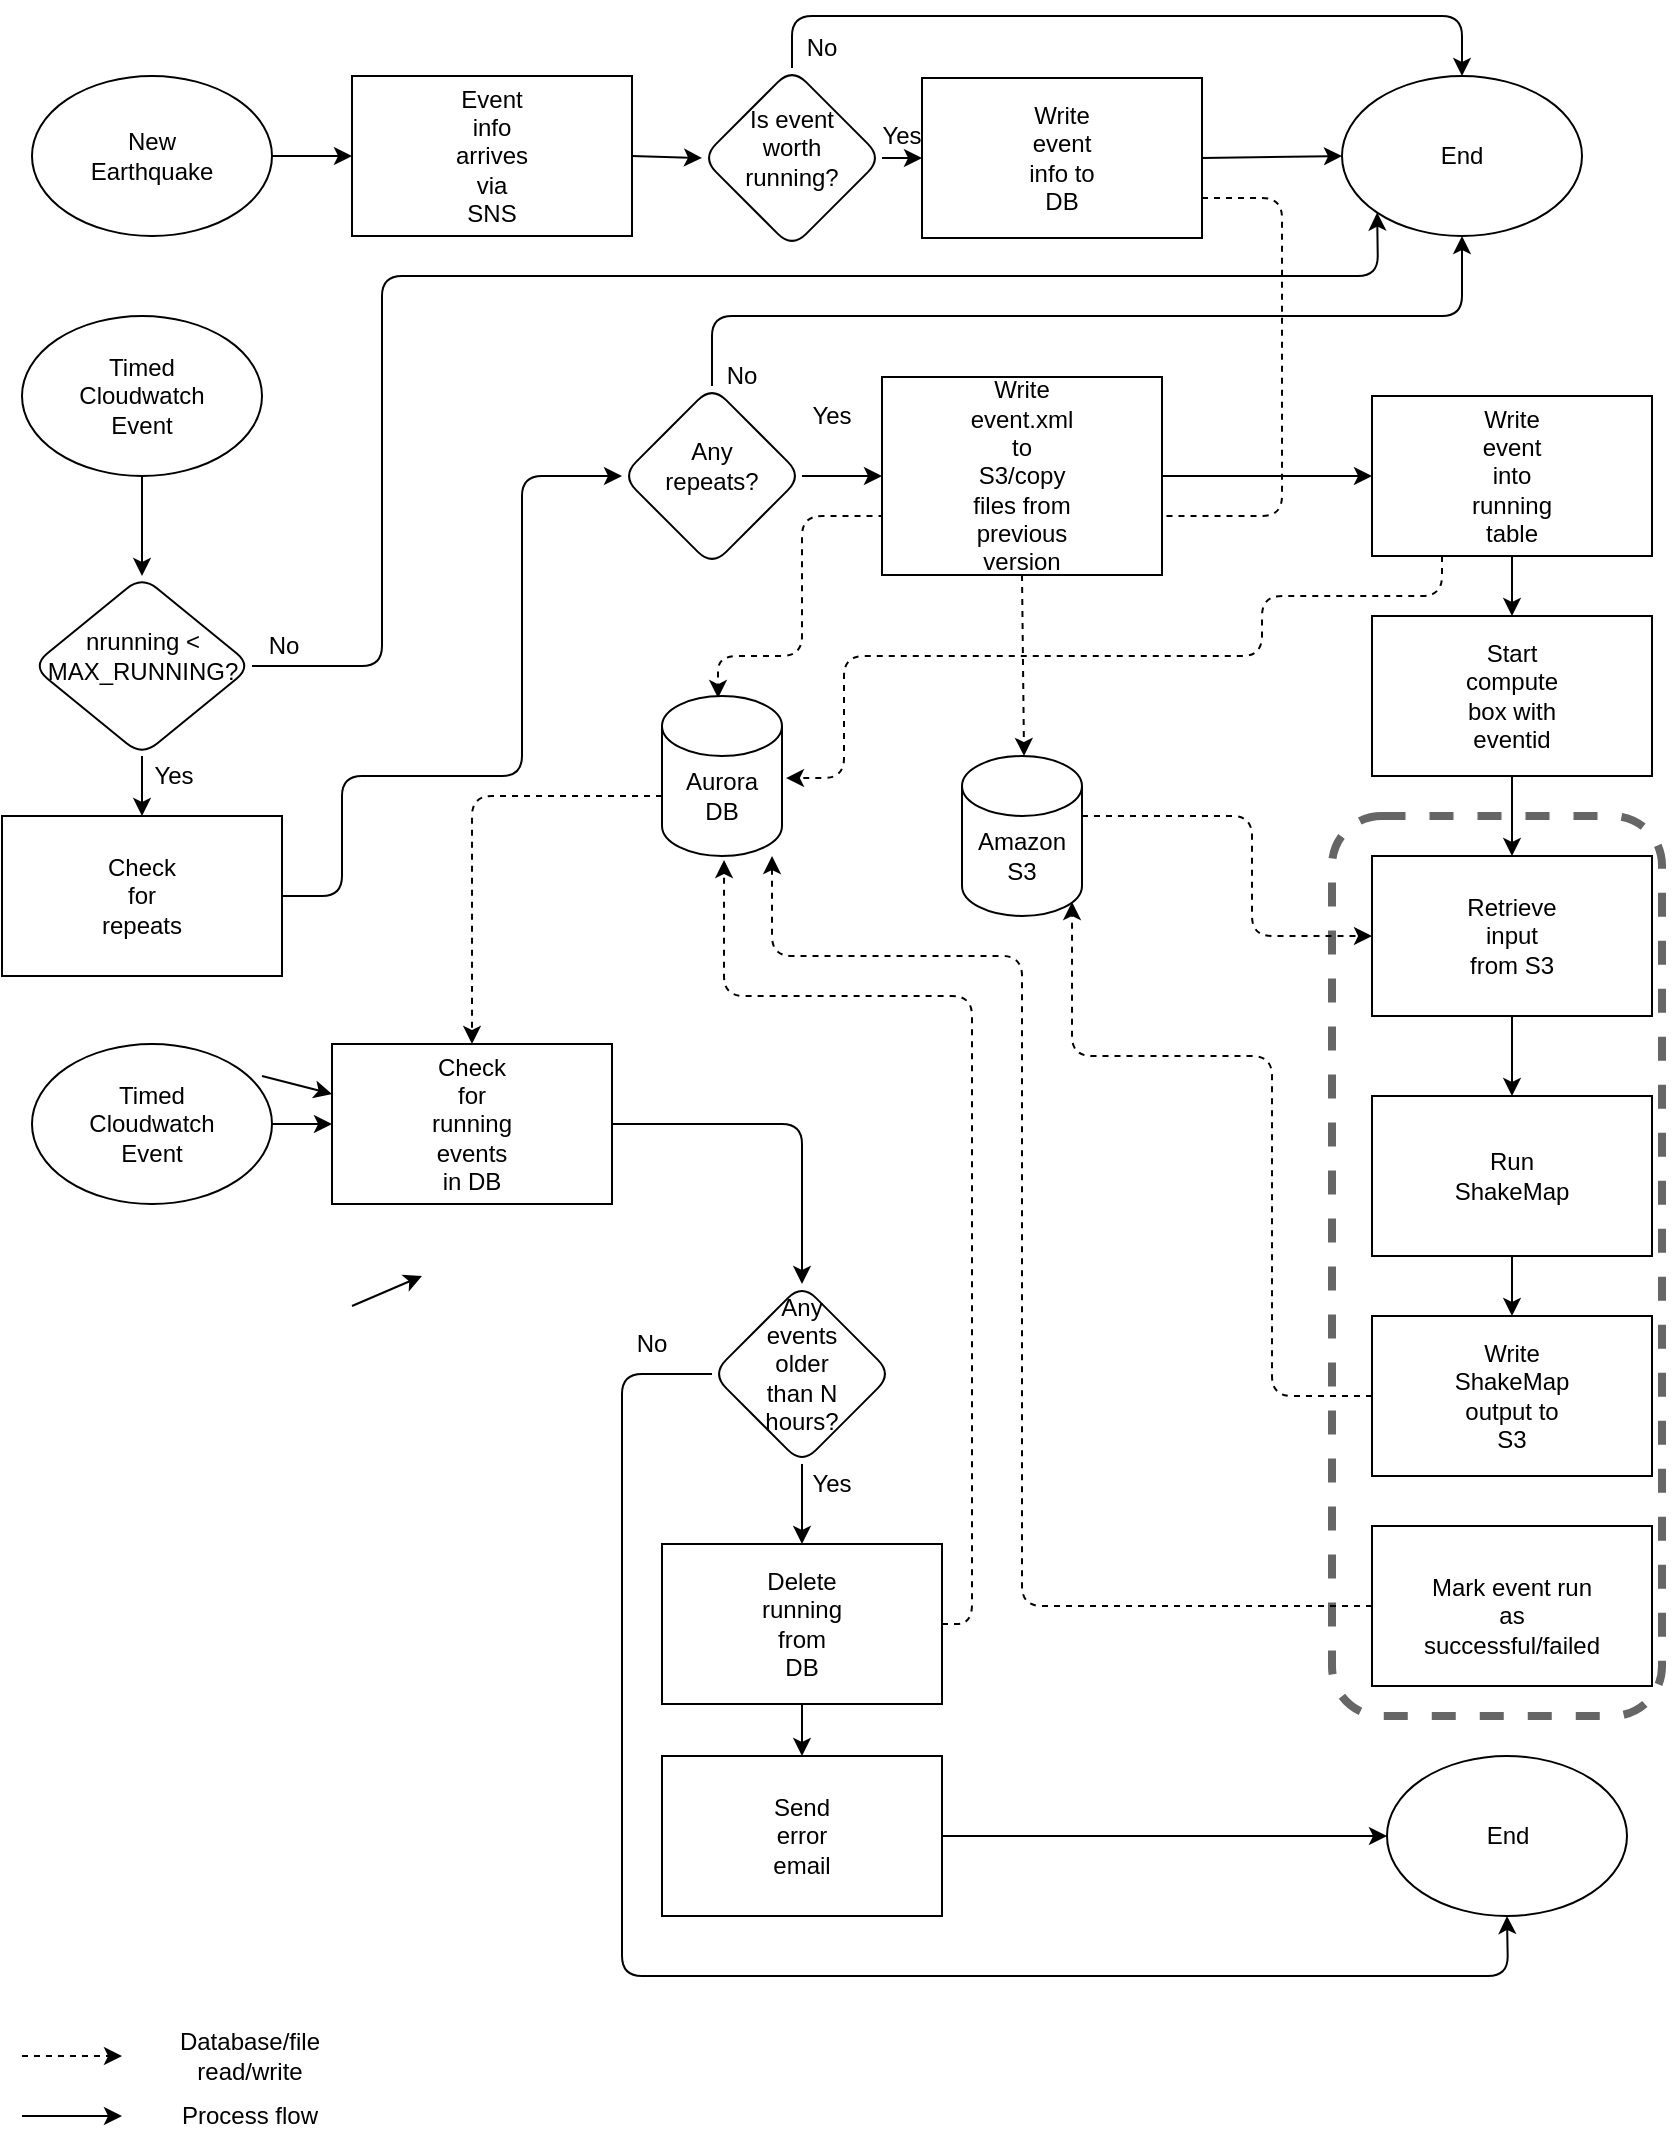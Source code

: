 <mxfile version="13.6.2" type="github">
  <diagram id="ZtYG9Sx7cP-IKcmzflR8" name="Page-1">
    <mxGraphModel dx="901" dy="693" grid="1" gridSize="10" guides="1" tooltips="1" connect="1" arrows="1" fold="1" page="1" pageScale="1" pageWidth="850" pageHeight="1100" math="0" shadow="0">
      <root>
        <mxCell id="0" />
        <mxCell id="1" parent="0" />
        <mxCell id="1NO3vYuAgstss5tLDtMF-31" value="" style="rounded=1;whiteSpace=wrap;html=1;strokeColor=#666666;fontColor=#333333;fillColor=none;dashed=1;strokeWidth=4;" parent="1" vertex="1">
          <mxGeometry x="675" y="410" width="165" height="450" as="geometry" />
        </mxCell>
        <mxCell id="GJgcs_XlC3L1bi6ihaC3-7" value="" style="endArrow=classic;html=1;exitX=1;exitY=0.5;exitDx=0;exitDy=0;entryX=0;entryY=0.5;entryDx=0;entryDy=0;" parent="1" target="GJgcs_XlC3L1bi6ihaC3-4" edge="1">
          <mxGeometry width="50" height="50" relative="1" as="geometry">
            <mxPoint x="145" y="80" as="sourcePoint" />
            <mxPoint x="205" y="80" as="targetPoint" />
          </mxGeometry>
        </mxCell>
        <mxCell id="GJgcs_XlC3L1bi6ihaC3-8" value="" style="group" parent="1" vertex="1" connectable="0">
          <mxGeometry x="185" y="40" width="140" height="80" as="geometry" />
        </mxCell>
        <mxCell id="GJgcs_XlC3L1bi6ihaC3-4" value="" style="rounded=0;whiteSpace=wrap;html=1;" parent="GJgcs_XlC3L1bi6ihaC3-8" vertex="1">
          <mxGeometry width="140" height="80" as="geometry" />
        </mxCell>
        <mxCell id="GJgcs_XlC3L1bi6ihaC3-5" value="Event info arrives via SNS" style="text;html=1;strokeColor=none;fillColor=none;align=center;verticalAlign=middle;whiteSpace=wrap;rounded=0;" parent="GJgcs_XlC3L1bi6ihaC3-8" vertex="1">
          <mxGeometry x="50" y="30" width="40" height="20" as="geometry" />
        </mxCell>
        <mxCell id="GJgcs_XlC3L1bi6ihaC3-9" value="" style="group" parent="1" vertex="1" connectable="0">
          <mxGeometry x="470" y="41" width="140" height="80" as="geometry" />
        </mxCell>
        <mxCell id="GJgcs_XlC3L1bi6ihaC3-10" value="" style="rounded=0;whiteSpace=wrap;html=1;" parent="GJgcs_XlC3L1bi6ihaC3-9" vertex="1">
          <mxGeometry width="140" height="80" as="geometry" />
        </mxCell>
        <mxCell id="GJgcs_XlC3L1bi6ihaC3-11" value="Write event info to DB" style="text;html=1;strokeColor=none;fillColor=none;align=center;verticalAlign=middle;whiteSpace=wrap;rounded=0;" parent="GJgcs_XlC3L1bi6ihaC3-9" vertex="1">
          <mxGeometry x="50" y="30" width="40" height="20" as="geometry" />
        </mxCell>
        <mxCell id="GJgcs_XlC3L1bi6ihaC3-13" value="" style="endArrow=classic;html=1;exitX=1;exitY=0.75;exitDx=0;exitDy=0;dashed=1;entryX=0.467;entryY=0.013;entryDx=0;entryDy=0;entryPerimeter=0;" parent="1" source="GJgcs_XlC3L1bi6ihaC3-10" target="GJgcs_XlC3L1bi6ihaC3-14" edge="1">
          <mxGeometry width="50" height="50" relative="1" as="geometry">
            <mxPoint x="405" y="540" as="sourcePoint" />
            <mxPoint x="435" y="330" as="targetPoint" />
            <Array as="points">
              <mxPoint x="650" y="101" />
              <mxPoint x="650" y="260" />
              <mxPoint x="540" y="260" />
              <mxPoint x="463" y="260" />
              <mxPoint x="410" y="260" />
              <mxPoint x="410" y="330" />
              <mxPoint x="368" y="330" />
            </Array>
          </mxGeometry>
        </mxCell>
        <mxCell id="GJgcs_XlC3L1bi6ihaC3-16" value="" style="group" parent="1" vertex="1" connectable="0">
          <mxGeometry x="340" y="350" width="60" height="80" as="geometry" />
        </mxCell>
        <mxCell id="GJgcs_XlC3L1bi6ihaC3-14" value="" style="shape=cylinder2;whiteSpace=wrap;html=1;boundedLbl=1;backgroundOutline=1;size=15;" parent="GJgcs_XlC3L1bi6ihaC3-16" vertex="1">
          <mxGeometry width="60" height="80" as="geometry" />
        </mxCell>
        <mxCell id="GJgcs_XlC3L1bi6ihaC3-15" value="Aurora DB" style="text;html=1;strokeColor=none;fillColor=none;align=center;verticalAlign=middle;whiteSpace=wrap;rounded=0;" parent="GJgcs_XlC3L1bi6ihaC3-16" vertex="1">
          <mxGeometry x="10" y="40" width="40" height="20" as="geometry" />
        </mxCell>
        <mxCell id="Xdjex0H8esJp2T3BDwvE-1" value="" style="endArrow=classic;html=1;exitX=1;exitY=0.5;exitDx=0;exitDy=0;entryX=0;entryY=0.5;entryDx=0;entryDy=0;" parent="1" source="GJgcs_XlC3L1bi6ihaC3-10" target="1NO3vYuAgstss5tLDtMF-5" edge="1">
          <mxGeometry width="50" height="50" relative="1" as="geometry">
            <mxPoint x="535" y="79.5" as="sourcePoint" />
            <mxPoint x="540" y="110" as="targetPoint" />
          </mxGeometry>
        </mxCell>
        <mxCell id="Xdjex0H8esJp2T3BDwvE-2" value="" style="group" parent="1" vertex="1" connectable="0">
          <mxGeometry x="450" y="190.5" width="140" height="99" as="geometry" />
        </mxCell>
        <mxCell id="Xdjex0H8esJp2T3BDwvE-3" value="" style="rounded=0;whiteSpace=wrap;html=1;" parent="Xdjex0H8esJp2T3BDwvE-2" vertex="1">
          <mxGeometry width="140" height="99" as="geometry" />
        </mxCell>
        <mxCell id="Xdjex0H8esJp2T3BDwvE-4" value="Write event.xml to S3/copy files from previous version" style="text;html=1;strokeColor=none;fillColor=none;align=center;verticalAlign=middle;whiteSpace=wrap;rounded=0;" parent="Xdjex0H8esJp2T3BDwvE-2" vertex="1">
          <mxGeometry x="50" y="37.125" width="40" height="24.75" as="geometry" />
        </mxCell>
        <mxCell id="Xdjex0H8esJp2T3BDwvE-5" value="" style="group" parent="1" vertex="1" connectable="0">
          <mxGeometry x="490" y="380" width="60" height="80" as="geometry" />
        </mxCell>
        <mxCell id="Xdjex0H8esJp2T3BDwvE-6" value="" style="shape=cylinder2;whiteSpace=wrap;html=1;boundedLbl=1;backgroundOutline=1;size=15;" parent="Xdjex0H8esJp2T3BDwvE-5" vertex="1">
          <mxGeometry width="60" height="80" as="geometry" />
        </mxCell>
        <mxCell id="Xdjex0H8esJp2T3BDwvE-7" value="Amazon S3" style="text;html=1;strokeColor=none;fillColor=none;align=center;verticalAlign=middle;whiteSpace=wrap;rounded=0;" parent="Xdjex0H8esJp2T3BDwvE-5" vertex="1">
          <mxGeometry x="10" y="40" width="40" height="20" as="geometry" />
        </mxCell>
        <mxCell id="Xdjex0H8esJp2T3BDwvE-9" value="" style="endArrow=classic;html=1;exitX=1;exitY=0.5;exitDx=0;exitDy=0;entryX=0;entryY=0.5;entryDx=0;entryDy=0;" parent="1" source="Xdjex0H8esJp2T3BDwvE-3" target="1NO3vYuAgstss5tLDtMF-13" edge="1">
          <mxGeometry width="50" height="50" relative="1" as="geometry">
            <mxPoint x="405" y="600" as="sourcePoint" />
            <mxPoint x="765" y="340" as="targetPoint" />
            <Array as="points" />
          </mxGeometry>
        </mxCell>
        <mxCell id="Xdjex0H8esJp2T3BDwvE-10" value="" style="group" parent="1" vertex="1" connectable="0">
          <mxGeometry x="695" y="310" width="140" height="80" as="geometry" />
        </mxCell>
        <mxCell id="Xdjex0H8esJp2T3BDwvE-11" value="" style="rounded=0;whiteSpace=wrap;html=1;" parent="Xdjex0H8esJp2T3BDwvE-10" vertex="1">
          <mxGeometry width="140" height="80" as="geometry" />
        </mxCell>
        <mxCell id="Xdjex0H8esJp2T3BDwvE-12" value="Start compute box with eventid&lt;br&gt;" style="text;html=1;strokeColor=none;fillColor=none;align=center;verticalAlign=middle;whiteSpace=wrap;rounded=0;" parent="Xdjex0H8esJp2T3BDwvE-10" vertex="1">
          <mxGeometry x="50" y="30" width="40" height="20" as="geometry" />
        </mxCell>
        <mxCell id="Xdjex0H8esJp2T3BDwvE-15" value="" style="group;rounded=1;glass=1;" parent="1" vertex="1" connectable="0">
          <mxGeometry x="695" y="550" width="140" height="80" as="geometry" />
        </mxCell>
        <mxCell id="Xdjex0H8esJp2T3BDwvE-16" value="" style="rounded=0;whiteSpace=wrap;html=1;" parent="Xdjex0H8esJp2T3BDwvE-15" vertex="1">
          <mxGeometry width="140" height="80" as="geometry" />
        </mxCell>
        <mxCell id="Xdjex0H8esJp2T3BDwvE-17" value="Run ShakeMap" style="text;html=1;strokeColor=none;fillColor=none;align=center;verticalAlign=middle;whiteSpace=wrap;rounded=0;" parent="Xdjex0H8esJp2T3BDwvE-15" vertex="1">
          <mxGeometry x="50" y="30" width="40" height="20" as="geometry" />
        </mxCell>
        <mxCell id="Xdjex0H8esJp2T3BDwvE-18" value="" style="endArrow=classic;html=1;exitX=1;exitY=0.375;exitDx=0;exitDy=0;exitPerimeter=0;entryX=0;entryY=0.5;entryDx=0;entryDy=0;dashed=1;" parent="1" source="Xdjex0H8esJp2T3BDwvE-6" target="Xdjex0H8esJp2T3BDwvE-21" edge="1">
          <mxGeometry width="50" height="50" relative="1" as="geometry">
            <mxPoint x="635" y="485" as="sourcePoint" />
            <mxPoint x="685" y="435" as="targetPoint" />
            <Array as="points">
              <mxPoint x="635" y="410" />
              <mxPoint x="635" y="470" />
            </Array>
          </mxGeometry>
        </mxCell>
        <mxCell id="Xdjex0H8esJp2T3BDwvE-19" value="" style="endArrow=classic;html=1;entryX=0.5;entryY=0;entryDx=0;entryDy=0;exitX=0.5;exitY=1;exitDx=0;exitDy=0;" parent="1" source="Xdjex0H8esJp2T3BDwvE-11" target="Xdjex0H8esJp2T3BDwvE-21" edge="1">
          <mxGeometry width="50" height="50" relative="1" as="geometry">
            <mxPoint x="745" y="440" as="sourcePoint" />
            <mxPoint x="795" y="390" as="targetPoint" />
          </mxGeometry>
        </mxCell>
        <mxCell id="Xdjex0H8esJp2T3BDwvE-20" value="" style="group;rounded=1;glass=1;" parent="1" vertex="1" connectable="0">
          <mxGeometry x="695" y="430" width="150" height="350" as="geometry" />
        </mxCell>
        <mxCell id="Xdjex0H8esJp2T3BDwvE-21" value="" style="rounded=0;whiteSpace=wrap;html=1;" parent="Xdjex0H8esJp2T3BDwvE-20" vertex="1">
          <mxGeometry width="140" height="80" as="geometry" />
        </mxCell>
        <mxCell id="Xdjex0H8esJp2T3BDwvE-22" value="Retrieve input from S3" style="text;html=1;strokeColor=none;fillColor=none;align=center;verticalAlign=middle;whiteSpace=wrap;rounded=0;" parent="Xdjex0H8esJp2T3BDwvE-20" vertex="1">
          <mxGeometry x="50" y="30" width="40" height="20" as="geometry" />
        </mxCell>
        <mxCell id="Xdjex0H8esJp2T3BDwvE-23" value="" style="endArrow=classic;html=1;entryX=0.5;entryY=0;entryDx=0;entryDy=0;exitX=0.5;exitY=1;exitDx=0;exitDy=0;" parent="1" source="Xdjex0H8esJp2T3BDwvE-21" target="Xdjex0H8esJp2T3BDwvE-16" edge="1">
          <mxGeometry width="50" height="50" relative="1" as="geometry">
            <mxPoint x="764.94" y="530" as="sourcePoint" />
            <mxPoint x="755" y="570" as="targetPoint" />
          </mxGeometry>
        </mxCell>
        <mxCell id="Xdjex0H8esJp2T3BDwvE-24" value="" style="group;rounded=1;glass=1;" parent="1" vertex="1" connectable="0">
          <mxGeometry x="695" y="660" width="140" height="80" as="geometry" />
        </mxCell>
        <mxCell id="Xdjex0H8esJp2T3BDwvE-25" value="" style="rounded=0;whiteSpace=wrap;html=1;" parent="Xdjex0H8esJp2T3BDwvE-24" vertex="1">
          <mxGeometry width="140" height="80" as="geometry" />
        </mxCell>
        <mxCell id="Xdjex0H8esJp2T3BDwvE-26" value="Write ShakeMap output to S3" style="text;html=1;strokeColor=none;fillColor=none;align=center;verticalAlign=middle;whiteSpace=wrap;rounded=0;" parent="Xdjex0H8esJp2T3BDwvE-24" vertex="1">
          <mxGeometry x="50" y="30" width="40" height="20" as="geometry" />
        </mxCell>
        <mxCell id="Xdjex0H8esJp2T3BDwvE-27" value="" style="endArrow=classic;html=1;entryX=0.5;entryY=0;entryDx=0;entryDy=0;exitX=0.5;exitY=1;exitDx=0;exitDy=0;" parent="1" source="Xdjex0H8esJp2T3BDwvE-16" target="Xdjex0H8esJp2T3BDwvE-25" edge="1">
          <mxGeometry width="50" height="50" relative="1" as="geometry">
            <mxPoint x="405" y="560" as="sourcePoint" />
            <mxPoint x="455" y="510" as="targetPoint" />
          </mxGeometry>
        </mxCell>
        <mxCell id="Xdjex0H8esJp2T3BDwvE-28" value="" style="endArrow=classic;html=1;exitX=0;exitY=0.5;exitDx=0;exitDy=0;entryX=0.917;entryY=0.913;entryDx=0;entryDy=0;entryPerimeter=0;dashed=1;" parent="1" source="Xdjex0H8esJp2T3BDwvE-25" target="Xdjex0H8esJp2T3BDwvE-6" edge="1">
          <mxGeometry width="50" height="50" relative="1" as="geometry">
            <mxPoint x="495" y="629" as="sourcePoint" />
            <mxPoint x="535" y="400" as="targetPoint" />
            <Array as="points">
              <mxPoint x="645" y="700" />
              <mxPoint x="645" y="530" />
              <mxPoint x="545" y="530" />
            </Array>
          </mxGeometry>
        </mxCell>
        <mxCell id="Xdjex0H8esJp2T3BDwvE-37" value="" style="group" parent="1" vertex="1" connectable="0">
          <mxGeometry x="25" y="40" width="120" height="80" as="geometry" />
        </mxCell>
        <mxCell id="Xdjex0H8esJp2T3BDwvE-35" value="" style="ellipse;whiteSpace=wrap;html=1;rounded=1;glass=1;" parent="Xdjex0H8esJp2T3BDwvE-37" vertex="1">
          <mxGeometry width="120" height="80" as="geometry" />
        </mxCell>
        <mxCell id="Xdjex0H8esJp2T3BDwvE-36" value="New Earthquake" style="text;html=1;strokeColor=none;fillColor=none;align=center;verticalAlign=middle;whiteSpace=wrap;rounded=0;glass=1;" parent="Xdjex0H8esJp2T3BDwvE-37" vertex="1">
          <mxGeometry x="40" y="30" width="40" height="20" as="geometry" />
        </mxCell>
        <mxCell id="Xdjex0H8esJp2T3BDwvE-38" value="" style="group" parent="1" vertex="1" connectable="0">
          <mxGeometry x="702.5" y="880" width="120" height="80" as="geometry" />
        </mxCell>
        <mxCell id="Xdjex0H8esJp2T3BDwvE-39" value="" style="ellipse;whiteSpace=wrap;html=1;rounded=1;glass=1;" parent="Xdjex0H8esJp2T3BDwvE-38" vertex="1">
          <mxGeometry width="120" height="80" as="geometry" />
        </mxCell>
        <mxCell id="Xdjex0H8esJp2T3BDwvE-40" value="End" style="text;html=1;strokeColor=none;fillColor=none;align=center;verticalAlign=middle;whiteSpace=wrap;rounded=0;glass=1;" parent="Xdjex0H8esJp2T3BDwvE-38" vertex="1">
          <mxGeometry x="40" y="30" width="40" height="20" as="geometry" />
        </mxCell>
        <mxCell id="Xdjex0H8esJp2T3BDwvE-41" value="" style="group" parent="1" vertex="1" connectable="0">
          <mxGeometry x="25" y="524" width="120" height="80" as="geometry" />
        </mxCell>
        <mxCell id="Xdjex0H8esJp2T3BDwvE-42" value="" style="ellipse;whiteSpace=wrap;html=1;rounded=1;glass=1;" parent="Xdjex0H8esJp2T3BDwvE-41" vertex="1">
          <mxGeometry width="120" height="80" as="geometry" />
        </mxCell>
        <mxCell id="Xdjex0H8esJp2T3BDwvE-43" value="Timed Cloudwatch Event" style="text;html=1;strokeColor=none;fillColor=none;align=center;verticalAlign=middle;whiteSpace=wrap;rounded=0;glass=1;" parent="Xdjex0H8esJp2T3BDwvE-41" vertex="1">
          <mxGeometry x="40" y="30" width="40" height="20" as="geometry" />
        </mxCell>
        <mxCell id="Xdjex0H8esJp2T3BDwvE-44" value="" style="group" parent="1" vertex="1" connectable="0">
          <mxGeometry x="175" y="524" width="140" height="80" as="geometry" />
        </mxCell>
        <mxCell id="Xdjex0H8esJp2T3BDwvE-45" value="" style="rounded=0;whiteSpace=wrap;html=1;" parent="Xdjex0H8esJp2T3BDwvE-44" vertex="1">
          <mxGeometry width="140" height="80" as="geometry" />
        </mxCell>
        <mxCell id="Xdjex0H8esJp2T3BDwvE-46" value="Check for running events in DB" style="text;html=1;strokeColor=none;fillColor=none;align=center;verticalAlign=middle;whiteSpace=wrap;rounded=0;" parent="Xdjex0H8esJp2T3BDwvE-44" vertex="1">
          <mxGeometry x="50" y="30" width="40" height="20" as="geometry" />
        </mxCell>
        <mxCell id="Xdjex0H8esJp2T3BDwvE-47" value="" style="endArrow=classic;html=1;exitX=1;exitY=0.5;exitDx=0;exitDy=0;entryX=0;entryY=0.5;entryDx=0;entryDy=0;" parent="1" source="Xdjex0H8esJp2T3BDwvE-42" target="Xdjex0H8esJp2T3BDwvE-45" edge="1">
          <mxGeometry width="50" height="50" relative="1" as="geometry">
            <mxPoint x="155" y="563.5" as="sourcePoint" />
            <mxPoint x="165" y="564" as="targetPoint" />
          </mxGeometry>
        </mxCell>
        <mxCell id="Xdjex0H8esJp2T3BDwvE-48" value="" style="endArrow=classic;html=1;exitX=0;exitY=0.625;exitDx=0;exitDy=0;exitPerimeter=0;entryX=0.5;entryY=0;entryDx=0;entryDy=0;dashed=1;" parent="1" source="GJgcs_XlC3L1bi6ihaC3-14" target="Xdjex0H8esJp2T3BDwvE-45" edge="1">
          <mxGeometry width="50" height="50" relative="1" as="geometry">
            <mxPoint x="402" y="500" as="sourcePoint" />
            <mxPoint x="225" y="504" as="targetPoint" />
            <Array as="points">
              <mxPoint x="245" y="400" />
              <mxPoint x="245" y="500" />
            </Array>
          </mxGeometry>
        </mxCell>
        <mxCell id="Xdjex0H8esJp2T3BDwvE-52" value="" style="group" parent="1" vertex="1" connectable="0">
          <mxGeometry x="365" y="644" width="90" height="90" as="geometry" />
        </mxCell>
        <mxCell id="Xdjex0H8esJp2T3BDwvE-49" value="" style="rhombus;whiteSpace=wrap;html=1;rounded=1;glass=1;" parent="Xdjex0H8esJp2T3BDwvE-52" vertex="1">
          <mxGeometry width="90" height="90" as="geometry" />
        </mxCell>
        <mxCell id="Xdjex0H8esJp2T3BDwvE-50" value="Any events older than N hours?" style="text;html=1;strokeColor=none;fillColor=none;align=center;verticalAlign=middle;whiteSpace=wrap;rounded=0;glass=1;" parent="Xdjex0H8esJp2T3BDwvE-52" vertex="1">
          <mxGeometry x="25" y="30" width="40" height="20" as="geometry" />
        </mxCell>
        <mxCell id="Xdjex0H8esJp2T3BDwvE-53" value="" style="endArrow=classic;html=1;exitX=1;exitY=0.5;exitDx=0;exitDy=0;entryX=0.5;entryY=0;entryDx=0;entryDy=0;" parent="1" source="Xdjex0H8esJp2T3BDwvE-45" target="Xdjex0H8esJp2T3BDwvE-49" edge="1">
          <mxGeometry width="50" height="50" relative="1" as="geometry">
            <mxPoint x="513.5" y="594" as="sourcePoint" />
            <mxPoint x="356.5" y="618" as="targetPoint" />
            <Array as="points">
              <mxPoint x="410" y="564" />
            </Array>
          </mxGeometry>
        </mxCell>
        <mxCell id="Xdjex0H8esJp2T3BDwvE-54" value="" style="endArrow=classic;html=1;exitX=0;exitY=0.5;exitDx=0;exitDy=0;entryX=0.5;entryY=1;entryDx=0;entryDy=0;" parent="1" source="Xdjex0H8esJp2T3BDwvE-49" target="Xdjex0H8esJp2T3BDwvE-39" edge="1">
          <mxGeometry width="50" height="50" relative="1" as="geometry">
            <mxPoint x="295" y="540" as="sourcePoint" />
            <mxPoint x="300" y="890" as="targetPoint" />
            <Array as="points">
              <mxPoint x="320" y="689" />
              <mxPoint x="320" y="710" />
              <mxPoint x="320" y="990" />
              <mxPoint x="510" y="990" />
              <mxPoint x="763" y="990" />
            </Array>
          </mxGeometry>
        </mxCell>
        <mxCell id="Xdjex0H8esJp2T3BDwvE-55" value="No" style="text;html=1;strokeColor=none;fillColor=none;align=center;verticalAlign=middle;whiteSpace=wrap;rounded=0;glass=1;" parent="1" vertex="1">
          <mxGeometry x="315" y="664" width="40" height="20" as="geometry" />
        </mxCell>
        <mxCell id="Xdjex0H8esJp2T3BDwvE-74" value="" style="group" parent="1" vertex="1" connectable="0">
          <mxGeometry x="340" y="774" width="140" height="80" as="geometry" />
        </mxCell>
        <mxCell id="Xdjex0H8esJp2T3BDwvE-75" value="" style="rounded=0;whiteSpace=wrap;html=1;" parent="Xdjex0H8esJp2T3BDwvE-74" vertex="1">
          <mxGeometry width="140" height="80" as="geometry" />
        </mxCell>
        <mxCell id="Xdjex0H8esJp2T3BDwvE-76" value="Delete running from DB" style="text;html=1;strokeColor=none;fillColor=none;align=center;verticalAlign=middle;whiteSpace=wrap;rounded=0;" parent="Xdjex0H8esJp2T3BDwvE-74" vertex="1">
          <mxGeometry x="50" y="30" width="40" height="20" as="geometry" />
        </mxCell>
        <mxCell id="Xdjex0H8esJp2T3BDwvE-77" value="" style="endArrow=classic;html=1;entryX=0.5;entryY=0;entryDx=0;entryDy=0;" parent="1" source="Xdjex0H8esJp2T3BDwvE-49" target="Xdjex0H8esJp2T3BDwvE-75" edge="1">
          <mxGeometry width="50" height="50" relative="1" as="geometry">
            <mxPoint x="410" y="754" as="sourcePoint" />
            <mxPoint x="409.5" y="764" as="targetPoint" />
          </mxGeometry>
        </mxCell>
        <mxCell id="Xdjex0H8esJp2T3BDwvE-82" value="" style="endArrow=classic;html=1;entryX=0.5;entryY=0;entryDx=0;entryDy=0;exitX=0.5;exitY=1;exitDx=0;exitDy=0;" parent="1" source="Xdjex0H8esJp2T3BDwvE-75" target="Xdjex0H8esJp2T3BDwvE-87" edge="1">
          <mxGeometry width="50" height="50" relative="1" as="geometry">
            <mxPoint x="455" y="864" as="sourcePoint" />
            <mxPoint x="410" y="874" as="targetPoint" />
          </mxGeometry>
        </mxCell>
        <mxCell id="Xdjex0H8esJp2T3BDwvE-85" value="" style="endArrow=classic;html=1;entryX=0.517;entryY=1.025;entryDx=0;entryDy=0;entryPerimeter=0;exitX=1;exitY=0.5;exitDx=0;exitDy=0;dashed=1;" parent="1" source="Xdjex0H8esJp2T3BDwvE-75" target="GJgcs_XlC3L1bi6ihaC3-14" edge="1">
          <mxGeometry width="50" height="50" relative="1" as="geometry">
            <mxPoint x="583" y="710" as="sourcePoint" />
            <mxPoint x="582.5" y="830" as="targetPoint" />
            <Array as="points">
              <mxPoint x="495" y="814" />
              <mxPoint x="495" y="650" />
              <mxPoint x="495" y="560" />
              <mxPoint x="495" y="500" />
              <mxPoint x="371" y="500" />
            </Array>
          </mxGeometry>
        </mxCell>
        <mxCell id="Xdjex0H8esJp2T3BDwvE-86" value="" style="group" parent="1" vertex="1" connectable="0">
          <mxGeometry x="340" y="880" width="140" height="80" as="geometry" />
        </mxCell>
        <mxCell id="Xdjex0H8esJp2T3BDwvE-87" value="" style="rounded=0;whiteSpace=wrap;html=1;" parent="Xdjex0H8esJp2T3BDwvE-86" vertex="1">
          <mxGeometry width="140" height="80" as="geometry" />
        </mxCell>
        <mxCell id="Xdjex0H8esJp2T3BDwvE-88" value="Send error email" style="text;html=1;strokeColor=none;fillColor=none;align=center;verticalAlign=middle;whiteSpace=wrap;rounded=0;" parent="Xdjex0H8esJp2T3BDwvE-86" vertex="1">
          <mxGeometry x="50" y="30" width="40" height="20" as="geometry" />
        </mxCell>
        <mxCell id="Xdjex0H8esJp2T3BDwvE-95" value="" style="endArrow=classic;html=1;exitX=1;exitY=0.5;exitDx=0;exitDy=0;entryX=0;entryY=0.5;entryDx=0;entryDy=0;" parent="1" source="Xdjex0H8esJp2T3BDwvE-87" edge="1" target="Xdjex0H8esJp2T3BDwvE-39">
          <mxGeometry width="50" height="50" relative="1" as="geometry">
            <mxPoint x="605" y="870" as="sourcePoint" />
            <mxPoint x="736" y="874" as="targetPoint" />
            <Array as="points">
              <mxPoint x="540" y="920" />
            </Array>
          </mxGeometry>
        </mxCell>
        <mxCell id="Xdjex0H8esJp2T3BDwvE-102" value="" style="group" parent="1" vertex="1" connectable="0">
          <mxGeometry x="20" y="1020" width="169" height="50" as="geometry" />
        </mxCell>
        <mxCell id="Xdjex0H8esJp2T3BDwvE-96" value="" style="endArrow=classic;html=1;dashed=1;" parent="Xdjex0H8esJp2T3BDwvE-102" edge="1">
          <mxGeometry width="50" height="50" relative="1" as="geometry">
            <mxPoint y="10" as="sourcePoint" />
            <mxPoint x="50" y="10" as="targetPoint" />
          </mxGeometry>
        </mxCell>
        <mxCell id="Xdjex0H8esJp2T3BDwvE-97" value="Database/file read/write" style="text;html=1;strokeColor=none;fillColor=none;align=center;verticalAlign=middle;whiteSpace=wrap;rounded=0;" parent="Xdjex0H8esJp2T3BDwvE-102" vertex="1">
          <mxGeometry x="59" width="110" height="20" as="geometry" />
        </mxCell>
        <mxCell id="Xdjex0H8esJp2T3BDwvE-98" value="" style="endArrow=classic;html=1;" parent="Xdjex0H8esJp2T3BDwvE-102" edge="1">
          <mxGeometry width="50" height="50" relative="1" as="geometry">
            <mxPoint y="40" as="sourcePoint" />
            <mxPoint x="50" y="40" as="targetPoint" />
          </mxGeometry>
        </mxCell>
        <mxCell id="Xdjex0H8esJp2T3BDwvE-99" value="Process flow" style="text;html=1;strokeColor=none;fillColor=none;align=center;verticalAlign=middle;whiteSpace=wrap;rounded=0;" parent="Xdjex0H8esJp2T3BDwvE-102" vertex="1">
          <mxGeometry x="59" y="30" width="110" height="20" as="geometry" />
        </mxCell>
        <mxCell id="1NO3vYuAgstss5tLDtMF-1" value="" style="group" parent="1" vertex="1" connectable="0">
          <mxGeometry x="20" y="160" width="120" height="80" as="geometry" />
        </mxCell>
        <mxCell id="1NO3vYuAgstss5tLDtMF-2" value="" style="ellipse;whiteSpace=wrap;html=1;rounded=1;glass=1;" parent="1NO3vYuAgstss5tLDtMF-1" vertex="1">
          <mxGeometry width="120" height="80" as="geometry" />
        </mxCell>
        <mxCell id="1NO3vYuAgstss5tLDtMF-3" value="Timed Cloudwatch Event" style="text;html=1;strokeColor=none;fillColor=none;align=center;verticalAlign=middle;whiteSpace=wrap;rounded=0;glass=1;" parent="1NO3vYuAgstss5tLDtMF-1" vertex="1">
          <mxGeometry x="40" y="30" width="40" height="20" as="geometry" />
        </mxCell>
        <mxCell id="1NO3vYuAgstss5tLDtMF-4" value="" style="group" parent="1" vertex="1" connectable="0">
          <mxGeometry x="680" y="40" width="120" height="80" as="geometry" />
        </mxCell>
        <mxCell id="1NO3vYuAgstss5tLDtMF-5" value="" style="ellipse;whiteSpace=wrap;html=1;rounded=1;glass=1;" parent="1NO3vYuAgstss5tLDtMF-4" vertex="1">
          <mxGeometry width="120" height="80" as="geometry" />
        </mxCell>
        <mxCell id="1NO3vYuAgstss5tLDtMF-6" value="End" style="text;html=1;strokeColor=none;fillColor=none;align=center;verticalAlign=middle;whiteSpace=wrap;rounded=0;glass=1;" parent="1NO3vYuAgstss5tLDtMF-4" vertex="1">
          <mxGeometry x="40" y="30" width="40" height="20" as="geometry" />
        </mxCell>
        <mxCell id="1NO3vYuAgstss5tLDtMF-7" value="" style="endArrow=classic;html=1;exitX=0.5;exitY=1;exitDx=0;exitDy=0;entryX=0.5;entryY=0;entryDx=0;entryDy=0;" parent="1" source="1NO3vYuAgstss5tLDtMF-2" target="Sq9ZI_oL7j_nrMNCaqhP-13" edge="1">
          <mxGeometry width="50" height="50" relative="1" as="geometry">
            <mxPoint x="149" y="199.5" as="sourcePoint" />
            <mxPoint x="50" y="270" as="targetPoint" />
          </mxGeometry>
        </mxCell>
        <mxCell id="1NO3vYuAgstss5tLDtMF-8" value="" style="group" parent="1" vertex="1" connectable="0">
          <mxGeometry x="10" y="410" width="140" height="80" as="geometry" />
        </mxCell>
        <mxCell id="1NO3vYuAgstss5tLDtMF-9" value="" style="rounded=0;whiteSpace=wrap;html=1;" parent="1NO3vYuAgstss5tLDtMF-8" vertex="1">
          <mxGeometry width="140" height="80" as="geometry" />
        </mxCell>
        <mxCell id="1NO3vYuAgstss5tLDtMF-10" value="Check for repeats" style="text;html=1;strokeColor=none;fillColor=none;align=center;verticalAlign=middle;whiteSpace=wrap;rounded=0;" parent="1NO3vYuAgstss5tLDtMF-8" vertex="1">
          <mxGeometry x="50" y="30" width="40" height="20" as="geometry" />
        </mxCell>
        <mxCell id="1NO3vYuAgstss5tLDtMF-12" value="" style="group" parent="1" vertex="1" connectable="0">
          <mxGeometry x="695" y="200" width="140" height="80" as="geometry" />
        </mxCell>
        <mxCell id="1NO3vYuAgstss5tLDtMF-13" value="" style="rounded=0;whiteSpace=wrap;html=1;" parent="1NO3vYuAgstss5tLDtMF-12" vertex="1">
          <mxGeometry width="140" height="80" as="geometry" />
        </mxCell>
        <mxCell id="1NO3vYuAgstss5tLDtMF-14" value="Write event into running table" style="text;html=1;strokeColor=none;fillColor=none;align=center;verticalAlign=middle;whiteSpace=wrap;rounded=0;" parent="1NO3vYuAgstss5tLDtMF-12" vertex="1">
          <mxGeometry x="50" y="30" width="40" height="20" as="geometry" />
        </mxCell>
        <mxCell id="1NO3vYuAgstss5tLDtMF-18" value="" style="endArrow=classic;html=1;exitX=0.5;exitY=1;exitDx=0;exitDy=0;entryX=0.5;entryY=0;entryDx=0;entryDy=0;" parent="1" source="1NO3vYuAgstss5tLDtMF-13" target="Xdjex0H8esJp2T3BDwvE-11" edge="1">
          <mxGeometry width="50" height="50" relative="1" as="geometry">
            <mxPoint x="800" y="290" as="sourcePoint" />
            <mxPoint x="820" y="230" as="targetPoint" />
          </mxGeometry>
        </mxCell>
        <mxCell id="1NO3vYuAgstss5tLDtMF-21" value="" style="group" parent="1" vertex="1" connectable="0">
          <mxGeometry x="360" y="36" width="90" height="90" as="geometry" />
        </mxCell>
        <mxCell id="1NO3vYuAgstss5tLDtMF-22" value="" style="rhombus;whiteSpace=wrap;html=1;rounded=1;glass=1;" parent="1NO3vYuAgstss5tLDtMF-21" vertex="1">
          <mxGeometry width="90" height="90" as="geometry" />
        </mxCell>
        <mxCell id="1NO3vYuAgstss5tLDtMF-23" value="Is event worth running?" style="text;html=1;strokeColor=none;fillColor=none;align=center;verticalAlign=middle;whiteSpace=wrap;rounded=0;glass=1;" parent="1NO3vYuAgstss5tLDtMF-21" vertex="1">
          <mxGeometry x="25" y="30" width="40" height="20" as="geometry" />
        </mxCell>
        <mxCell id="1NO3vYuAgstss5tLDtMF-24" value="" style="endArrow=classic;html=1;exitX=1;exitY=0.5;exitDx=0;exitDy=0;entryX=0;entryY=0.5;entryDx=0;entryDy=0;" parent="1" source="GJgcs_XlC3L1bi6ihaC3-4" target="1NO3vYuAgstss5tLDtMF-22" edge="1">
          <mxGeometry width="50" height="50" relative="1" as="geometry">
            <mxPoint x="340" y="84.5" as="sourcePoint" />
            <mxPoint x="350" y="90" as="targetPoint" />
          </mxGeometry>
        </mxCell>
        <mxCell id="1NO3vYuAgstss5tLDtMF-25" value="" style="endArrow=classic;html=1;exitX=1;exitY=0.5;exitDx=0;exitDy=0;entryX=0;entryY=0.5;entryDx=0;entryDy=0;" parent="1" source="1NO3vYuAgstss5tLDtMF-22" target="GJgcs_XlC3L1bi6ihaC3-10" edge="1">
          <mxGeometry width="50" height="50" relative="1" as="geometry">
            <mxPoint x="455" y="70" as="sourcePoint" />
            <mxPoint x="490" y="71" as="targetPoint" />
          </mxGeometry>
        </mxCell>
        <mxCell id="1NO3vYuAgstss5tLDtMF-26" value="Yes" style="text;html=1;strokeColor=none;fillColor=none;align=center;verticalAlign=middle;whiteSpace=wrap;rounded=0;glass=1;" parent="1" vertex="1">
          <mxGeometry x="405" y="734" width="40" height="20" as="geometry" />
        </mxCell>
        <mxCell id="1NO3vYuAgstss5tLDtMF-27" value="Yes" style="text;html=1;strokeColor=none;fillColor=none;align=center;verticalAlign=middle;whiteSpace=wrap;rounded=0;glass=1;" parent="1" vertex="1">
          <mxGeometry x="440" y="60" width="40" height="20" as="geometry" />
        </mxCell>
        <mxCell id="1NO3vYuAgstss5tLDtMF-28" value="" style="endArrow=classic;html=1;exitX=0.5;exitY=0;exitDx=0;exitDy=0;entryX=0.5;entryY=0;entryDx=0;entryDy=0;" parent="1" source="1NO3vYuAgstss5tLDtMF-22" target="1NO3vYuAgstss5tLDtMF-5" edge="1">
          <mxGeometry width="50" height="50" relative="1" as="geometry">
            <mxPoint x="405" y="10" as="sourcePoint" />
            <mxPoint x="750" y="30" as="targetPoint" />
            <Array as="points">
              <mxPoint x="405" y="10" />
              <mxPoint x="740" y="10" />
            </Array>
          </mxGeometry>
        </mxCell>
        <mxCell id="1NO3vYuAgstss5tLDtMF-29" value="No" style="text;html=1;strokeColor=none;fillColor=none;align=center;verticalAlign=middle;whiteSpace=wrap;rounded=0;glass=1;" parent="1" vertex="1">
          <mxGeometry x="400" y="16" width="40" height="20" as="geometry" />
        </mxCell>
        <mxCell id="1NO3vYuAgstss5tLDtMF-30" value="" style="endArrow=classic;html=1;exitX=0.25;exitY=1;exitDx=0;exitDy=0;entryX=1.033;entryY=0.513;entryDx=0;entryDy=0;entryPerimeter=0;dashed=1;" parent="1" source="1NO3vYuAgstss5tLDtMF-13" target="GJgcs_XlC3L1bi6ihaC3-14" edge="1">
          <mxGeometry width="50" height="50" relative="1" as="geometry">
            <mxPoint x="400" y="400" as="sourcePoint" />
            <mxPoint x="450" y="350" as="targetPoint" />
            <Array as="points">
              <mxPoint x="730" y="280" />
              <mxPoint x="730" y="300" />
              <mxPoint x="640" y="300" />
              <mxPoint x="640" y="330" />
              <mxPoint x="530" y="330" />
              <mxPoint x="431" y="330" />
              <mxPoint x="431" y="391" />
            </Array>
          </mxGeometry>
        </mxCell>
        <mxCell id="1NO3vYuAgstss5tLDtMF-32" value="" style="endArrow=classic;html=1;dashed=1;exitX=0;exitY=0.5;exitDx=0;exitDy=0;entryX=0.917;entryY=1;entryDx=0;entryDy=0;entryPerimeter=0;" parent="1" source="1NO3vYuAgstss5tLDtMF-34" target="GJgcs_XlC3L1bi6ihaC3-14" edge="1">
          <mxGeometry width="50" height="50" relative="1" as="geometry">
            <mxPoint x="630" y="620" as="sourcePoint" />
            <mxPoint x="510" y="500" as="targetPoint" />
            <Array as="points">
              <mxPoint x="660" y="805" />
              <mxPoint x="520" y="805" />
              <mxPoint x="520" y="480" />
              <mxPoint x="470" y="480" />
              <mxPoint x="395" y="480" />
            </Array>
          </mxGeometry>
        </mxCell>
        <mxCell id="1NO3vYuAgstss5tLDtMF-33" value="" style="group;rounded=1;glass=1;" parent="1" vertex="1" connectable="0">
          <mxGeometry x="695" y="765" width="140" height="80" as="geometry" />
        </mxCell>
        <mxCell id="1NO3vYuAgstss5tLDtMF-37" value="" style="group" parent="1NO3vYuAgstss5tLDtMF-33" vertex="1" connectable="0">
          <mxGeometry width="140" height="80" as="geometry" />
        </mxCell>
        <mxCell id="1NO3vYuAgstss5tLDtMF-34" value="" style="rounded=0;whiteSpace=wrap;html=1;" parent="1NO3vYuAgstss5tLDtMF-37" vertex="1">
          <mxGeometry width="140" height="80" as="geometry" />
        </mxCell>
        <mxCell id="1NO3vYuAgstss5tLDtMF-35" value="Mark event run as successful/failed" style="text;html=1;strokeColor=none;fillColor=none;align=center;verticalAlign=middle;whiteSpace=wrap;rounded=0;" parent="1NO3vYuAgstss5tLDtMF-37" vertex="1">
          <mxGeometry x="50" y="35" width="40" height="20" as="geometry" />
        </mxCell>
        <mxCell id="1NO3vYuAgstss5tLDtMF-46" value="" style="endArrow=classic;html=1;exitX=1;exitY=0.5;exitDx=0;exitDy=0;entryX=0;entryY=0.5;entryDx=0;entryDy=0;" parent="1" target="Xdjex0H8esJp2T3BDwvE-58" edge="1">
          <mxGeometry width="50" height="50" relative="1" as="geometry">
            <mxPoint x="140" y="540" as="sourcePoint" />
            <mxPoint x="175" y="549" as="targetPoint" />
          </mxGeometry>
        </mxCell>
        <mxCell id="1NO3vYuAgstss5tLDtMF-55" value="" style="endArrow=classic;html=1;entryX=1;entryY=0.5;entryDx=0;entryDy=0;exitX=0;exitY=0.5;exitDx=0;exitDy=0;" parent="1" target="1NO3vYuAgstss5tLDtMF-51" edge="1">
          <mxGeometry width="50" height="50" relative="1" as="geometry">
            <mxPoint x="185" y="655" as="sourcePoint" />
            <mxPoint x="220" y="640" as="targetPoint" />
          </mxGeometry>
        </mxCell>
        <mxCell id="Sq9ZI_oL7j_nrMNCaqhP-1" value="" style="group" vertex="1" connectable="0" parent="1">
          <mxGeometry x="320" y="195" width="90" height="90" as="geometry" />
        </mxCell>
        <mxCell id="Sq9ZI_oL7j_nrMNCaqhP-2" value="" style="rhombus;whiteSpace=wrap;html=1;rounded=1;glass=1;" vertex="1" parent="Sq9ZI_oL7j_nrMNCaqhP-1">
          <mxGeometry width="90" height="90" as="geometry" />
        </mxCell>
        <mxCell id="Sq9ZI_oL7j_nrMNCaqhP-3" value="Any repeats?" style="text;html=1;strokeColor=none;fillColor=none;align=center;verticalAlign=middle;whiteSpace=wrap;rounded=0;glass=1;" vertex="1" parent="Sq9ZI_oL7j_nrMNCaqhP-1">
          <mxGeometry x="25" y="30" width="40" height="20" as="geometry" />
        </mxCell>
        <mxCell id="Sq9ZI_oL7j_nrMNCaqhP-4" value="" style="endArrow=classic;html=1;entryX=0.5;entryY=1;entryDx=0;entryDy=0;exitX=0.5;exitY=0;exitDx=0;exitDy=0;" edge="1" parent="1" source="Sq9ZI_oL7j_nrMNCaqhP-2" target="1NO3vYuAgstss5tLDtMF-5">
          <mxGeometry width="50" height="50" relative="1" as="geometry">
            <mxPoint x="370" y="160" as="sourcePoint" />
            <mxPoint x="740" y="140" as="targetPoint" />
            <Array as="points">
              <mxPoint x="365" y="160" />
              <mxPoint x="465" y="160" />
              <mxPoint x="600" y="160" />
              <mxPoint x="740" y="160" />
            </Array>
          </mxGeometry>
        </mxCell>
        <mxCell id="Sq9ZI_oL7j_nrMNCaqhP-5" value="No" style="text;html=1;strokeColor=none;fillColor=none;align=center;verticalAlign=middle;whiteSpace=wrap;rounded=0;glass=1;" vertex="1" parent="1">
          <mxGeometry x="360" y="180" width="40" height="20" as="geometry" />
        </mxCell>
        <mxCell id="Sq9ZI_oL7j_nrMNCaqhP-6" value="" style="endArrow=classic;html=1;exitX=1;exitY=0.5;exitDx=0;exitDy=0;entryX=0;entryY=0.5;entryDx=0;entryDy=0;" edge="1" parent="1" source="Sq9ZI_oL7j_nrMNCaqhP-2" target="Xdjex0H8esJp2T3BDwvE-3">
          <mxGeometry width="50" height="50" relative="1" as="geometry">
            <mxPoint x="415" y="199.5" as="sourcePoint" />
            <mxPoint x="420" y="230" as="targetPoint" />
          </mxGeometry>
        </mxCell>
        <mxCell id="Sq9ZI_oL7j_nrMNCaqhP-7" value="Yes" style="text;html=1;strokeColor=none;fillColor=none;align=center;verticalAlign=middle;whiteSpace=wrap;rounded=0;glass=1;" vertex="1" parent="1">
          <mxGeometry x="405" y="200" width="40" height="20" as="geometry" />
        </mxCell>
        <mxCell id="Sq9ZI_oL7j_nrMNCaqhP-9" value="" style="endArrow=classic;html=1;exitX=0.5;exitY=1;exitDx=0;exitDy=0;entryX=0.5;entryY=0;entryDx=0;entryDy=0;" edge="1" parent="1" source="Sq9ZI_oL7j_nrMNCaqhP-13" target="1NO3vYuAgstss5tLDtMF-9">
          <mxGeometry width="50" height="50" relative="1" as="geometry">
            <mxPoint x="150" y="400" as="sourcePoint" />
            <mxPoint x="120" y="380" as="targetPoint" />
          </mxGeometry>
        </mxCell>
        <mxCell id="Sq9ZI_oL7j_nrMNCaqhP-12" value="" style="group" vertex="1" connectable="0" parent="1">
          <mxGeometry x="25" y="290" width="110" height="90" as="geometry" />
        </mxCell>
        <mxCell id="Sq9ZI_oL7j_nrMNCaqhP-13" value="" style="rhombus;whiteSpace=wrap;html=1;rounded=1;glass=1;" vertex="1" parent="Sq9ZI_oL7j_nrMNCaqhP-12">
          <mxGeometry width="110.0" height="90" as="geometry" />
        </mxCell>
        <mxCell id="Sq9ZI_oL7j_nrMNCaqhP-14" value="nrunning &amp;lt; MAX_RUNNING?" style="text;html=1;strokeColor=none;fillColor=none;align=center;verticalAlign=middle;whiteSpace=wrap;rounded=0;glass=1;" vertex="1" parent="Sq9ZI_oL7j_nrMNCaqhP-12">
          <mxGeometry x="30.556" y="30" width="48.889" height="20" as="geometry" />
        </mxCell>
        <mxCell id="Sq9ZI_oL7j_nrMNCaqhP-15" value="" style="endArrow=classic;html=1;entryX=0;entryY=1;entryDx=0;entryDy=0;exitX=1;exitY=0.5;exitDx=0;exitDy=0;" edge="1" parent="1" source="Sq9ZI_oL7j_nrMNCaqhP-13" target="1NO3vYuAgstss5tLDtMF-5">
          <mxGeometry width="50" height="50" relative="1" as="geometry">
            <mxPoint x="205" y="340" as="sourcePoint" />
            <mxPoint x="585" y="115.5" as="targetPoint" />
            <Array as="points">
              <mxPoint x="200" y="335" />
              <mxPoint x="200" y="140" />
              <mxPoint x="350" y="140" />
              <mxPoint x="500" y="140" />
              <mxPoint x="600" y="140" />
              <mxPoint x="698" y="140" />
            </Array>
          </mxGeometry>
        </mxCell>
        <mxCell id="Sq9ZI_oL7j_nrMNCaqhP-16" value="No" style="text;html=1;strokeColor=none;fillColor=none;align=center;verticalAlign=middle;whiteSpace=wrap;rounded=0;glass=1;" vertex="1" parent="1">
          <mxGeometry x="131" y="315" width="40" height="20" as="geometry" />
        </mxCell>
        <mxCell id="Sq9ZI_oL7j_nrMNCaqhP-18" value="Yes" style="text;html=1;strokeColor=none;fillColor=none;align=center;verticalAlign=middle;whiteSpace=wrap;rounded=0;glass=1;" vertex="1" parent="1">
          <mxGeometry x="76" y="380" width="40" height="20" as="geometry" />
        </mxCell>
        <mxCell id="Sq9ZI_oL7j_nrMNCaqhP-19" value="" style="endArrow=classic;html=1;exitX=1;exitY=0.5;exitDx=0;exitDy=0;entryX=0;entryY=0.5;entryDx=0;entryDy=0;" edge="1" parent="1" source="1NO3vYuAgstss5tLDtMF-9" target="Sq9ZI_oL7j_nrMNCaqhP-2">
          <mxGeometry width="50" height="50" relative="1" as="geometry">
            <mxPoint x="160" y="450" as="sourcePoint" />
            <mxPoint x="210" y="400" as="targetPoint" />
            <Array as="points">
              <mxPoint x="180" y="450" />
              <mxPoint x="180" y="390" />
              <mxPoint x="270" y="390" />
              <mxPoint x="270" y="240" />
            </Array>
          </mxGeometry>
        </mxCell>
        <mxCell id="Sq9ZI_oL7j_nrMNCaqhP-21" value="" style="endArrow=classic;html=1;entryX=0.517;entryY=0;entryDx=0;entryDy=0;entryPerimeter=0;exitX=0.5;exitY=1;exitDx=0;exitDy=0;dashed=1;" edge="1" parent="1" source="Xdjex0H8esJp2T3BDwvE-3" target="Xdjex0H8esJp2T3BDwvE-6">
          <mxGeometry width="50" height="50" relative="1" as="geometry">
            <mxPoint x="400" y="380" as="sourcePoint" />
            <mxPoint x="450" y="330" as="targetPoint" />
          </mxGeometry>
        </mxCell>
      </root>
    </mxGraphModel>
  </diagram>
</mxfile>
